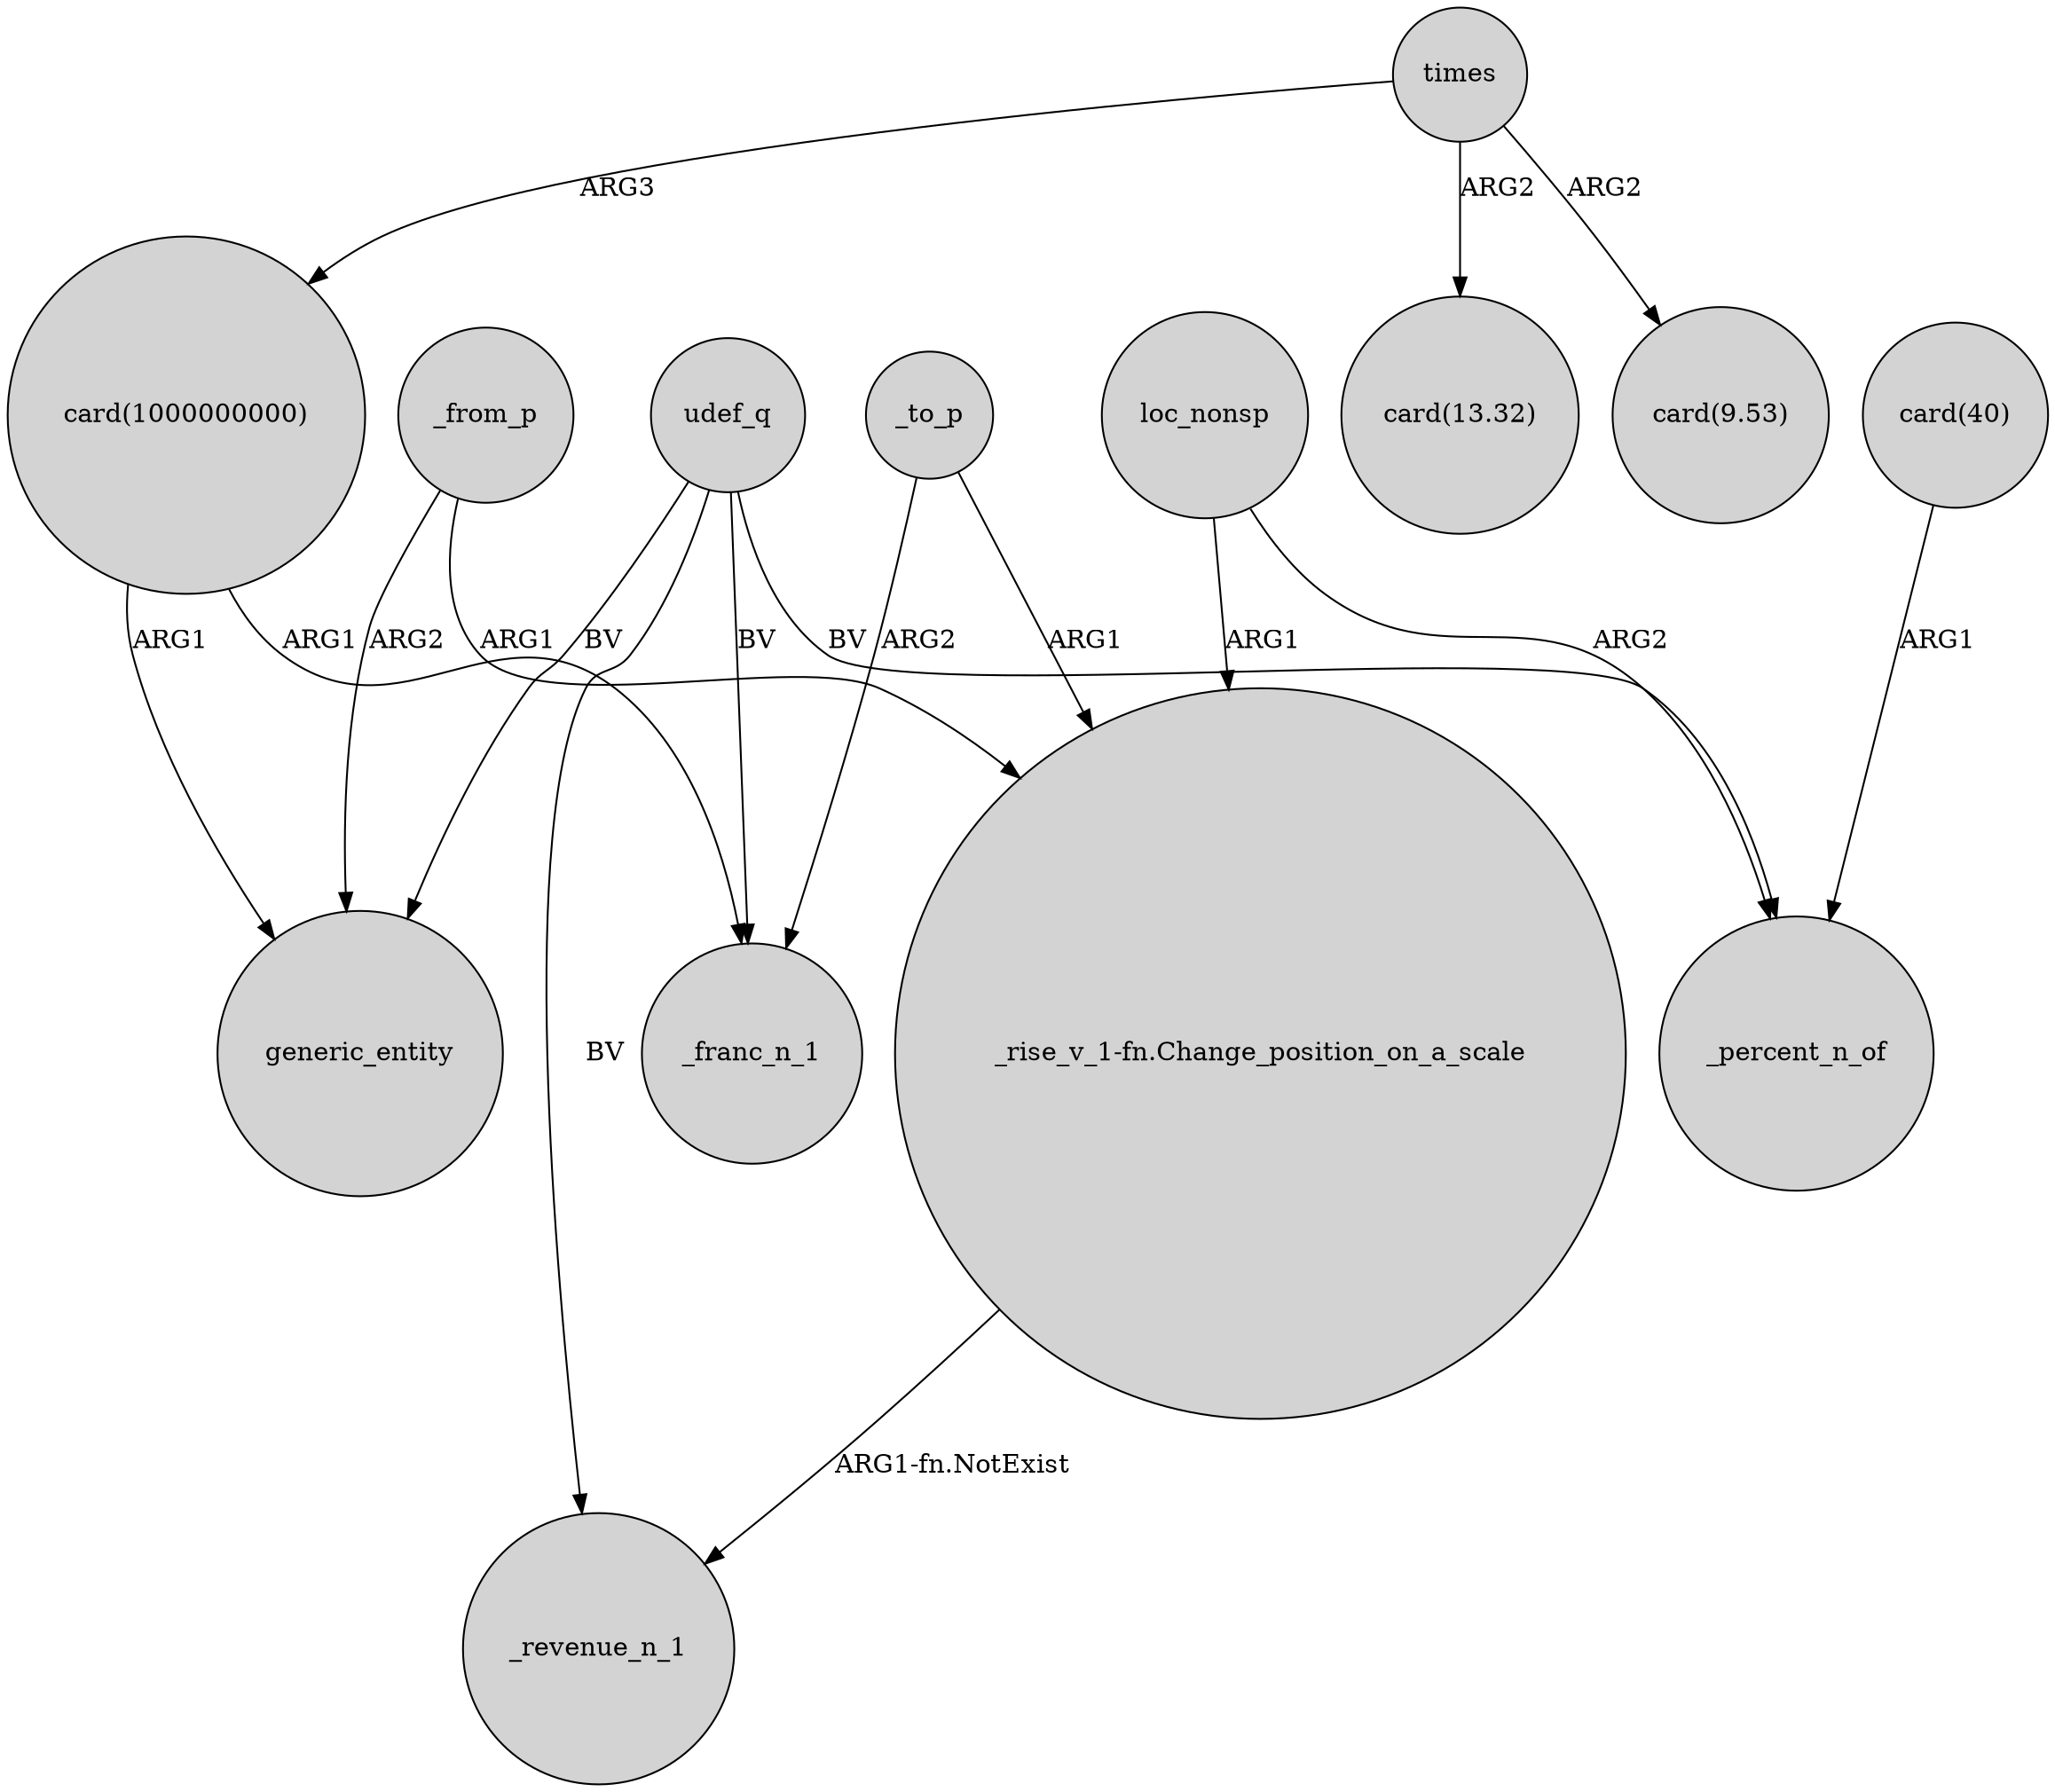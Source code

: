 digraph {
	node [shape=circle style=filled]
	udef_q -> _revenue_n_1 [label=BV]
	_from_p -> generic_entity [label=ARG2]
	times -> "card(13.32)" [label=ARG2]
	udef_q -> generic_entity [label=BV]
	udef_q -> _percent_n_of [label=BV]
	loc_nonsp -> _percent_n_of [label=ARG2]
	loc_nonsp -> "_rise_v_1-fn.Change_position_on_a_scale" [label=ARG1]
	udef_q -> _franc_n_1 [label=BV]
	_to_p -> "_rise_v_1-fn.Change_position_on_a_scale" [label=ARG1]
	_to_p -> _franc_n_1 [label=ARG2]
	times -> "card(9.53)" [label=ARG2]
	"_rise_v_1-fn.Change_position_on_a_scale" -> _revenue_n_1 [label="ARG1-fn.NotExist"]
	"card(40)" -> _percent_n_of [label=ARG1]
	"card(1000000000)" -> generic_entity [label=ARG1]
	times -> "card(1000000000)" [label=ARG3]
	"card(1000000000)" -> _franc_n_1 [label=ARG1]
	_from_p -> "_rise_v_1-fn.Change_position_on_a_scale" [label=ARG1]
}
